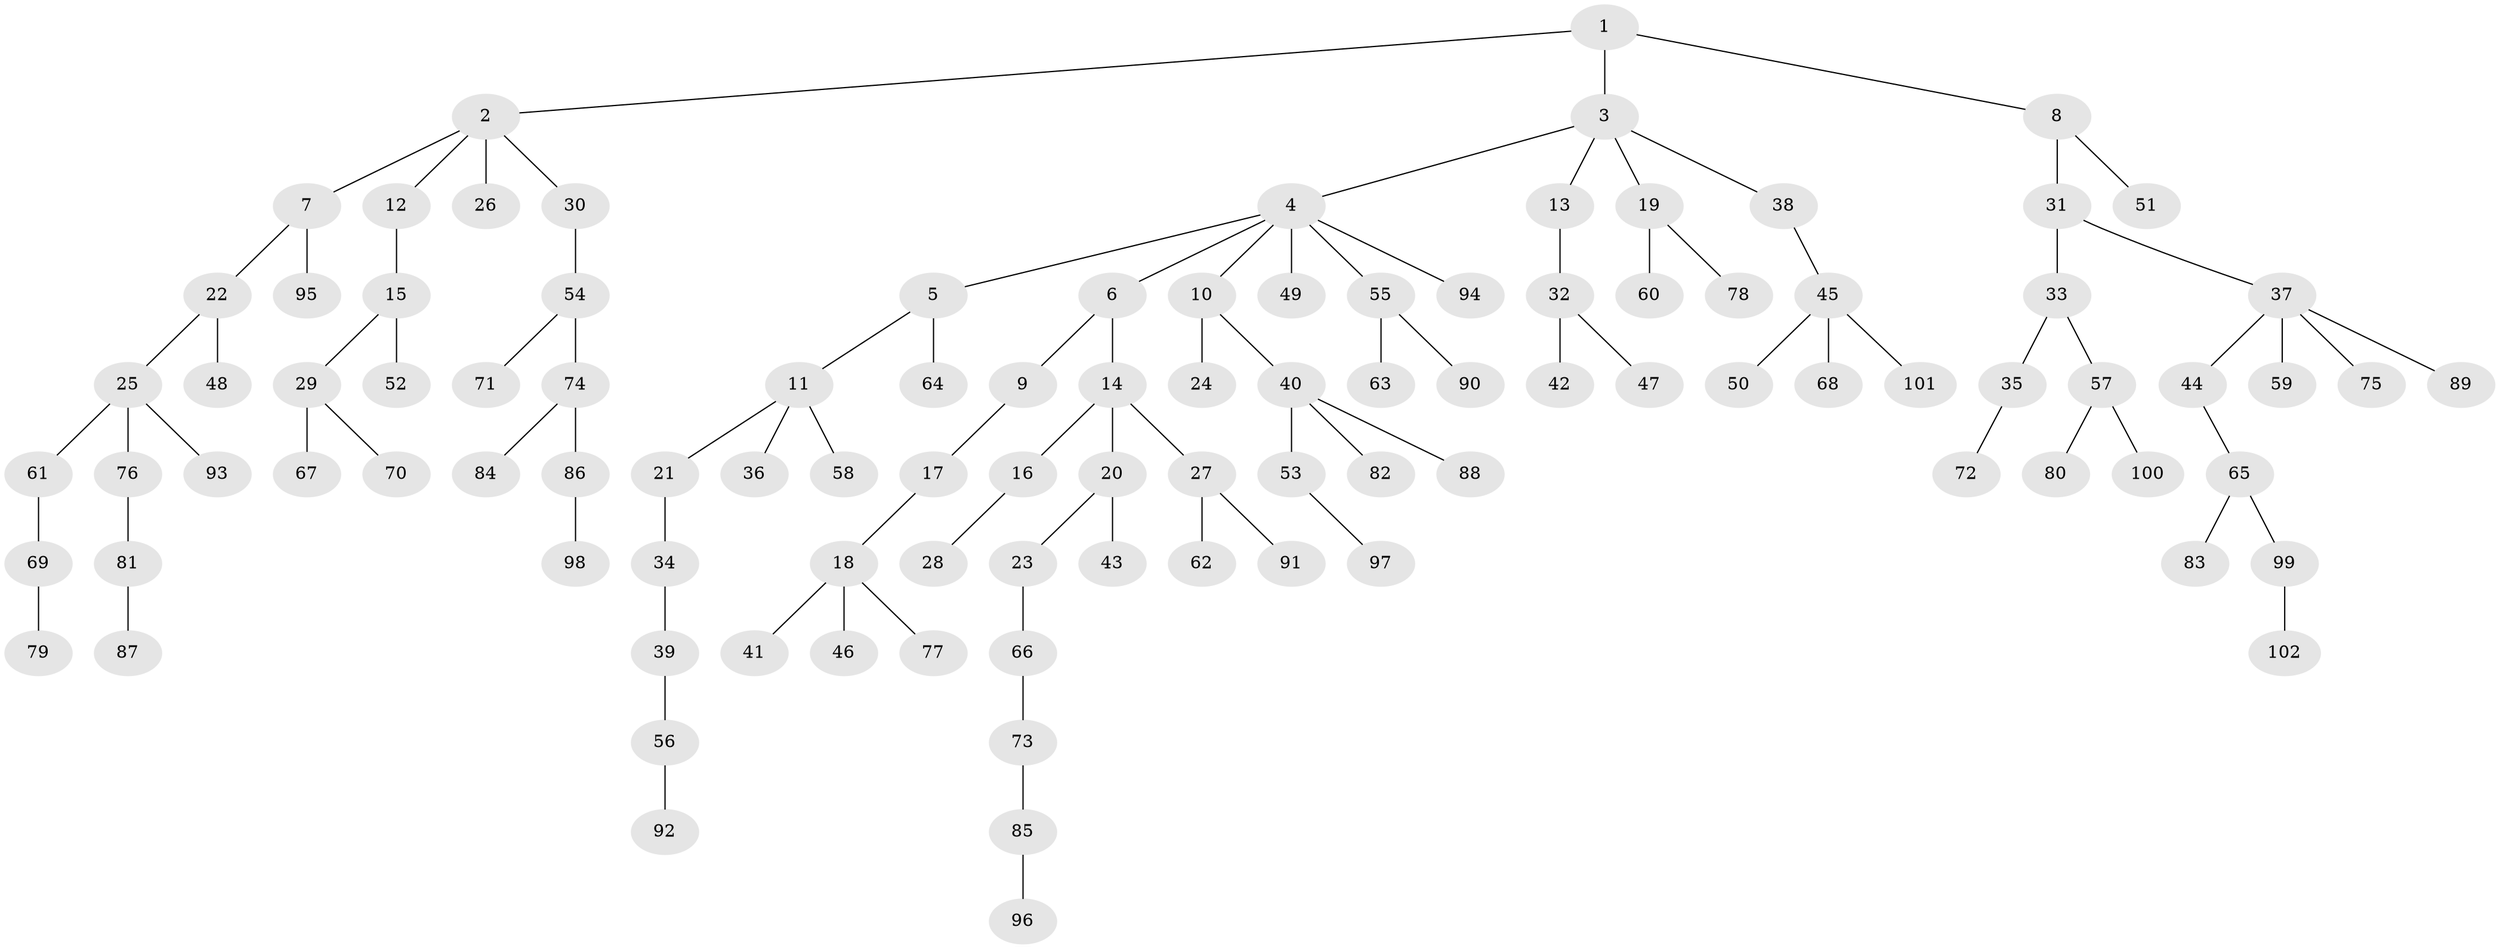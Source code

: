 // original degree distribution, {3: 0.15172413793103448, 5: 0.027586206896551724, 6: 0.013793103448275862, 8: 0.006896551724137931, 4: 0.08275862068965517, 2: 0.20689655172413793, 1: 0.5103448275862069}
// Generated by graph-tools (version 1.1) at 2025/52/03/04/25 22:52:04]
// undirected, 102 vertices, 101 edges
graph export_dot {
  node [color=gray90,style=filled];
  1;
  2;
  3;
  4;
  5;
  6;
  7;
  8;
  9;
  10;
  11;
  12;
  13;
  14;
  15;
  16;
  17;
  18;
  19;
  20;
  21;
  22;
  23;
  24;
  25;
  26;
  27;
  28;
  29;
  30;
  31;
  32;
  33;
  34;
  35;
  36;
  37;
  38;
  39;
  40;
  41;
  42;
  43;
  44;
  45;
  46;
  47;
  48;
  49;
  50;
  51;
  52;
  53;
  54;
  55;
  56;
  57;
  58;
  59;
  60;
  61;
  62;
  63;
  64;
  65;
  66;
  67;
  68;
  69;
  70;
  71;
  72;
  73;
  74;
  75;
  76;
  77;
  78;
  79;
  80;
  81;
  82;
  83;
  84;
  85;
  86;
  87;
  88;
  89;
  90;
  91;
  92;
  93;
  94;
  95;
  96;
  97;
  98;
  99;
  100;
  101;
  102;
  1 -- 2 [weight=1.0];
  1 -- 3 [weight=1.0];
  1 -- 8 [weight=1.0];
  2 -- 7 [weight=1.0];
  2 -- 12 [weight=1.0];
  2 -- 26 [weight=1.0];
  2 -- 30 [weight=1.0];
  3 -- 4 [weight=1.0];
  3 -- 13 [weight=1.0];
  3 -- 19 [weight=1.0];
  3 -- 38 [weight=1.0];
  4 -- 5 [weight=1.0];
  4 -- 6 [weight=1.0];
  4 -- 10 [weight=1.0];
  4 -- 49 [weight=1.0];
  4 -- 55 [weight=1.0];
  4 -- 94 [weight=1.0];
  5 -- 11 [weight=1.0];
  5 -- 64 [weight=1.0];
  6 -- 9 [weight=1.0];
  6 -- 14 [weight=1.0];
  7 -- 22 [weight=1.0];
  7 -- 95 [weight=1.0];
  8 -- 31 [weight=1.0];
  8 -- 51 [weight=1.0];
  9 -- 17 [weight=1.0];
  10 -- 24 [weight=1.0];
  10 -- 40 [weight=1.0];
  11 -- 21 [weight=1.0];
  11 -- 36 [weight=1.0];
  11 -- 58 [weight=1.0];
  12 -- 15 [weight=1.0];
  13 -- 32 [weight=1.0];
  14 -- 16 [weight=1.0];
  14 -- 20 [weight=1.0];
  14 -- 27 [weight=1.0];
  15 -- 29 [weight=1.0];
  15 -- 52 [weight=1.0];
  16 -- 28 [weight=1.0];
  17 -- 18 [weight=1.0];
  18 -- 41 [weight=1.0];
  18 -- 46 [weight=1.0];
  18 -- 77 [weight=1.0];
  19 -- 60 [weight=1.0];
  19 -- 78 [weight=1.0];
  20 -- 23 [weight=1.0];
  20 -- 43 [weight=1.0];
  21 -- 34 [weight=1.0];
  22 -- 25 [weight=1.0];
  22 -- 48 [weight=1.0];
  23 -- 66 [weight=1.0];
  25 -- 61 [weight=1.0];
  25 -- 76 [weight=1.0];
  25 -- 93 [weight=1.0];
  27 -- 62 [weight=1.0];
  27 -- 91 [weight=1.0];
  29 -- 67 [weight=1.0];
  29 -- 70 [weight=1.0];
  30 -- 54 [weight=1.0];
  31 -- 33 [weight=1.0];
  31 -- 37 [weight=1.0];
  32 -- 42 [weight=1.0];
  32 -- 47 [weight=1.0];
  33 -- 35 [weight=1.0];
  33 -- 57 [weight=1.0];
  34 -- 39 [weight=1.0];
  35 -- 72 [weight=1.0];
  37 -- 44 [weight=1.0];
  37 -- 59 [weight=1.0];
  37 -- 75 [weight=1.0];
  37 -- 89 [weight=1.0];
  38 -- 45 [weight=1.0];
  39 -- 56 [weight=1.0];
  40 -- 53 [weight=1.0];
  40 -- 82 [weight=1.0];
  40 -- 88 [weight=1.0];
  44 -- 65 [weight=1.0];
  45 -- 50 [weight=1.0];
  45 -- 68 [weight=1.0];
  45 -- 101 [weight=1.0];
  53 -- 97 [weight=1.0];
  54 -- 71 [weight=1.0];
  54 -- 74 [weight=1.0];
  55 -- 63 [weight=1.0];
  55 -- 90 [weight=1.0];
  56 -- 92 [weight=1.0];
  57 -- 80 [weight=1.0];
  57 -- 100 [weight=1.0];
  61 -- 69 [weight=1.0];
  65 -- 83 [weight=1.0];
  65 -- 99 [weight=1.0];
  66 -- 73 [weight=1.0];
  69 -- 79 [weight=1.0];
  73 -- 85 [weight=1.0];
  74 -- 84 [weight=1.0];
  74 -- 86 [weight=1.0];
  76 -- 81 [weight=1.0];
  81 -- 87 [weight=1.0];
  85 -- 96 [weight=1.0];
  86 -- 98 [weight=1.0];
  99 -- 102 [weight=1.0];
}
